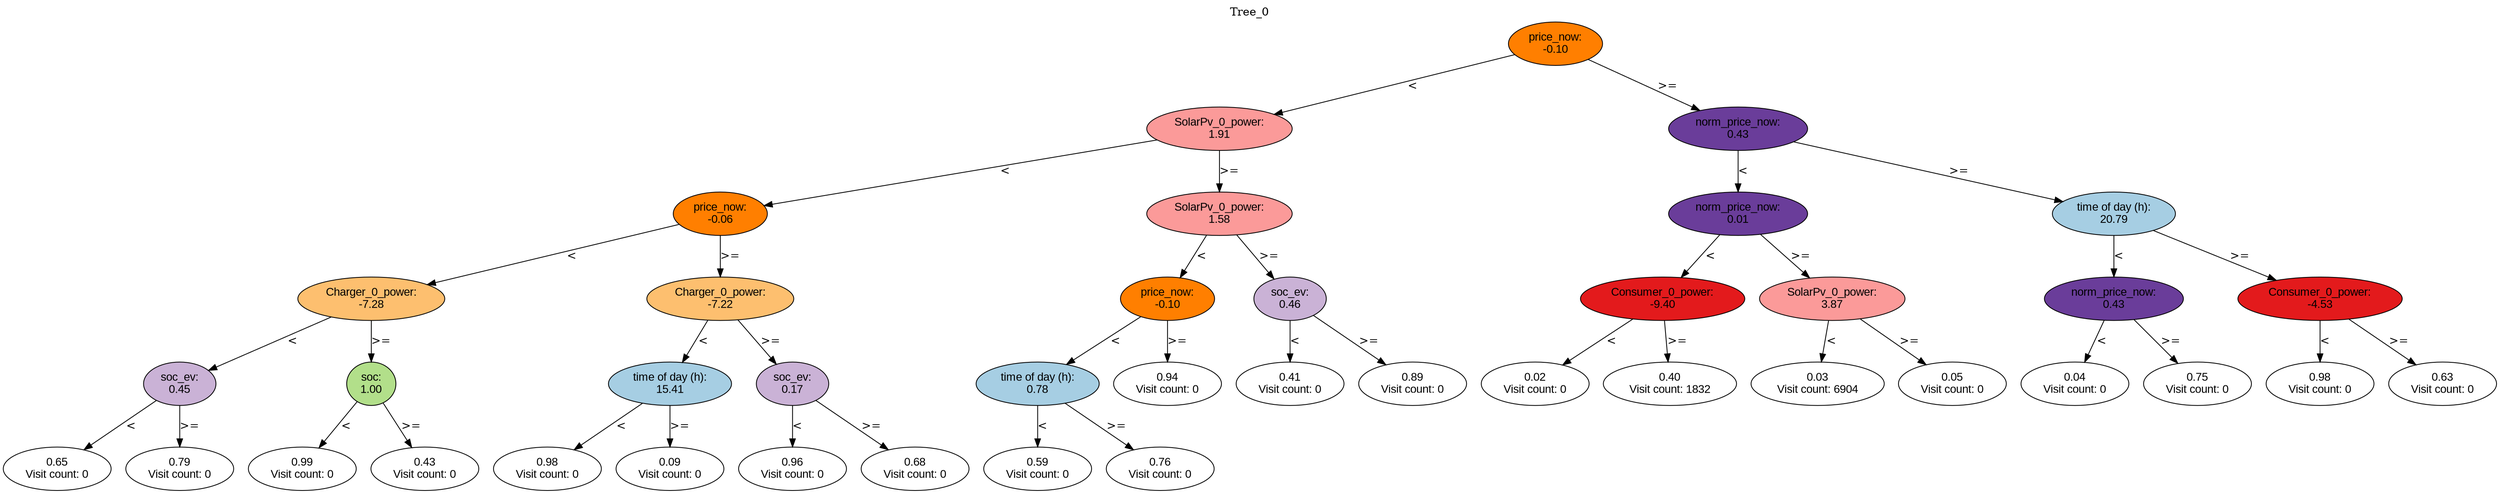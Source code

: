 digraph BST {
    node [fontname="Arial" style=filled colorscheme=paired12];
    0 [ label = "price_now:
-0.10" fillcolor=8];
    1 [ label = "SolarPv_0_power:
1.91" fillcolor=5];
    2 [ label = "price_now:
-0.06" fillcolor=8];
    3 [ label = "Charger_0_power:
-7.28" fillcolor=7];
    4 [ label = "soc_ev:
0.45" fillcolor=9];
    5 [ label = "0.65
Visit count: 0" fillcolor=white];
    6 [ label = "0.79
Visit count: 0" fillcolor=white];
    7 [ label = "soc:
1.00" fillcolor=3];
    8 [ label = "0.99
Visit count: 0" fillcolor=white];
    9 [ label = "0.43
Visit count: 0" fillcolor=white];
    10 [ label = "Charger_0_power:
-7.22" fillcolor=7];
    11 [ label = "time of day (h):
15.41" fillcolor=1];
    12 [ label = "0.98
Visit count: 0" fillcolor=white];
    13 [ label = "0.09
Visit count: 0" fillcolor=white];
    14 [ label = "soc_ev:
0.17" fillcolor=9];
    15 [ label = "0.96
Visit count: 0" fillcolor=white];
    16 [ label = "0.68
Visit count: 0" fillcolor=white];
    17 [ label = "SolarPv_0_power:
1.58" fillcolor=5];
    18 [ label = "price_now:
-0.10" fillcolor=8];
    19 [ label = "time of day (h):
0.78" fillcolor=1];
    20 [ label = "0.59
Visit count: 0" fillcolor=white];
    21 [ label = "0.76
Visit count: 0" fillcolor=white];
    22 [ label = "0.94
Visit count: 0" fillcolor=white];
    23 [ label = "soc_ev:
0.46" fillcolor=9];
    24 [ label = "0.41
Visit count: 0" fillcolor=white];
    25 [ label = "0.89
Visit count: 0" fillcolor=white];
    26 [ label = "norm_price_now:
0.43" fillcolor=10];
    27 [ label = "norm_price_now:
0.01" fillcolor=10];
    28 [ label = "Consumer_0_power:
-9.40" fillcolor=6];
    29 [ label = "0.02
Visit count: 0" fillcolor=white];
    30 [ label = "0.40
Visit count: 1832" fillcolor=white];
    31 [ label = "SolarPv_0_power:
3.87" fillcolor=5];
    32 [ label = "0.03
Visit count: 6904" fillcolor=white];
    33 [ label = "0.05
Visit count: 0" fillcolor=white];
    34 [ label = "time of day (h):
20.79" fillcolor=1];
    35 [ label = "norm_price_now:
0.43" fillcolor=10];
    36 [ label = "0.04
Visit count: 0" fillcolor=white];
    37 [ label = "0.75
Visit count: 0" fillcolor=white];
    38 [ label = "Consumer_0_power:
-4.53" fillcolor=6];
    39 [ label = "0.98
Visit count: 0" fillcolor=white];
    40 [ label = "0.63
Visit count: 0" fillcolor=white];

    0  -> 1[ label = "<"];
    0  -> 26[ label = ">="];
    1  -> 2[ label = "<"];
    1  -> 17[ label = ">="];
    2  -> 3[ label = "<"];
    2  -> 10[ label = ">="];
    3  -> 4[ label = "<"];
    3  -> 7[ label = ">="];
    4  -> 5[ label = "<"];
    4  -> 6[ label = ">="];
    7  -> 8[ label = "<"];
    7  -> 9[ label = ">="];
    10  -> 11[ label = "<"];
    10  -> 14[ label = ">="];
    11  -> 12[ label = "<"];
    11  -> 13[ label = ">="];
    14  -> 15[ label = "<"];
    14  -> 16[ label = ">="];
    17  -> 18[ label = "<"];
    17  -> 23[ label = ">="];
    18  -> 19[ label = "<"];
    18  -> 22[ label = ">="];
    19  -> 20[ label = "<"];
    19  -> 21[ label = ">="];
    23  -> 24[ label = "<"];
    23  -> 25[ label = ">="];
    26  -> 27[ label = "<"];
    26  -> 34[ label = ">="];
    27  -> 28[ label = "<"];
    27  -> 31[ label = ">="];
    28  -> 29[ label = "<"];
    28  -> 30[ label = ">="];
    31  -> 32[ label = "<"];
    31  -> 33[ label = ">="];
    34  -> 35[ label = "<"];
    34  -> 38[ label = ">="];
    35  -> 36[ label = "<"];
    35  -> 37[ label = ">="];
    38  -> 39[ label = "<"];
    38  -> 40[ label = ">="];

    labelloc="t";
    label="Tree_0";
}